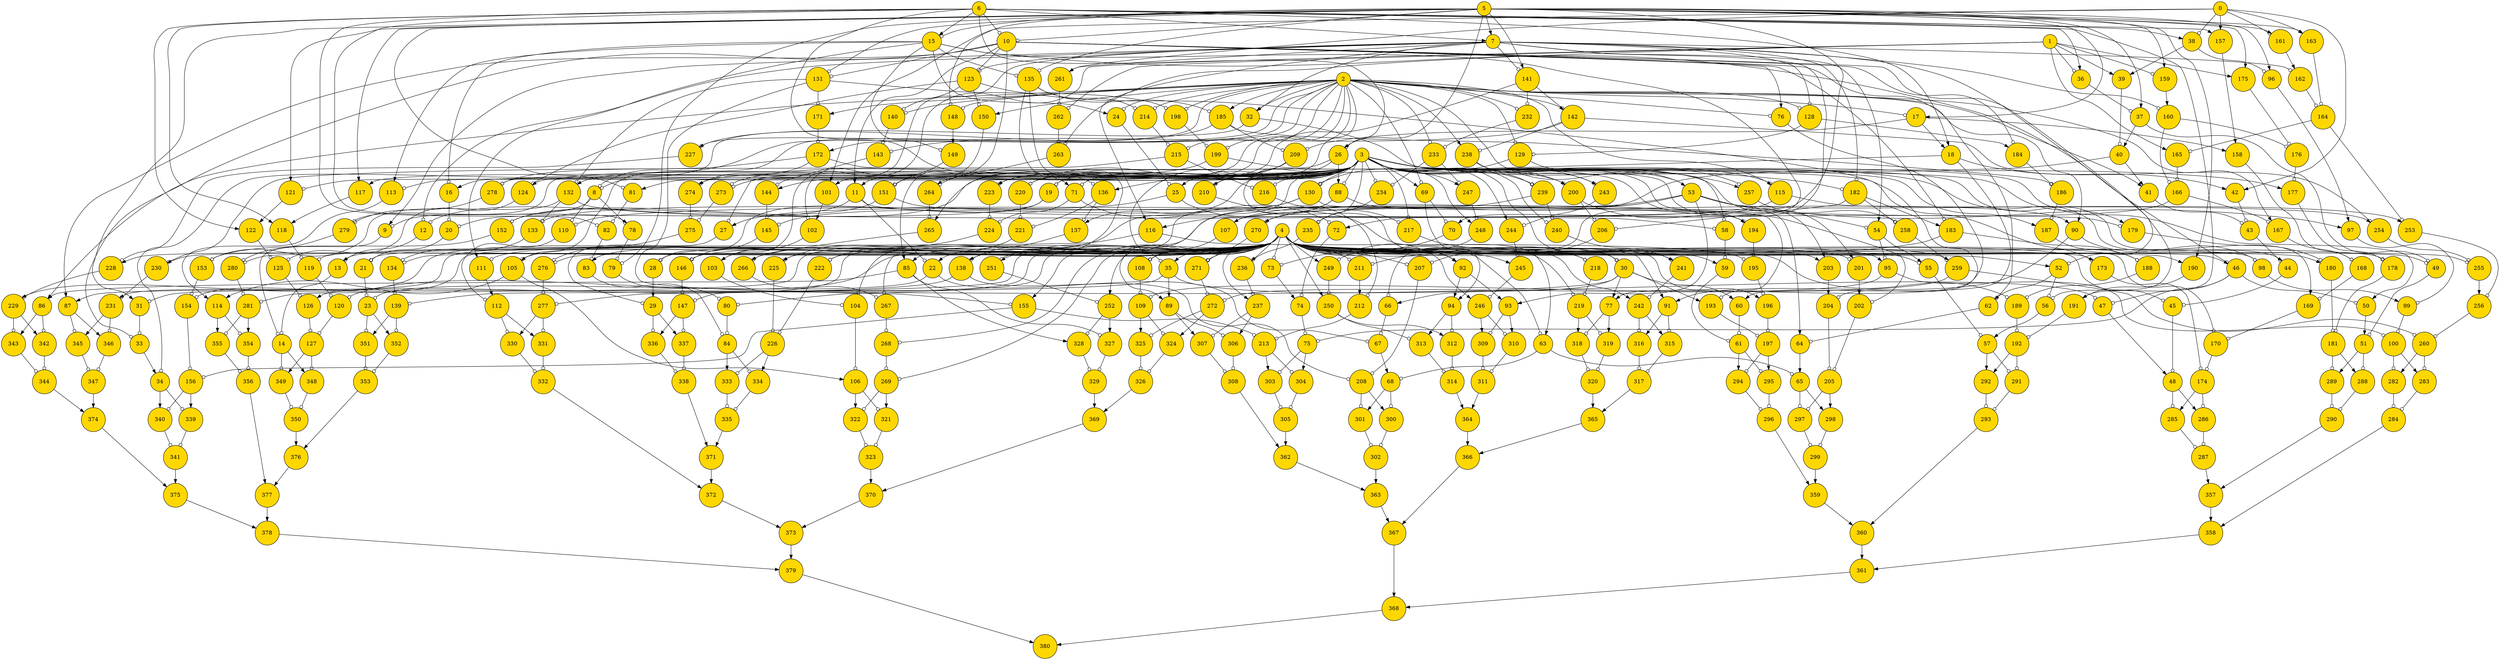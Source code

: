 digraph 0{
	0,1,2,3,4,5,6,7,8,9,10,11,12,13,14,15,16,17,18,19,20,21,22,23,24,25,26,27,28,29,30,31,32,33,34,35,36,37,38,39,40,41,42,43,44,45,46,47,48,49,50,51,52,53,54,55,56,57,58,59,60,61,62,63,64,65,66,67,68,69,70,71,72,73,74,75,76,77,78,79,80,81,82,83,84,85,86,87,88,89,90,91,92,93,94,95,96,97,98,99,100,101,102,103,104,105,106,107,108,109,110,111,112,113,114,115,116,117,118,119,120,121,122,123,124,125,126,127,128,129,130,131,132,133,134,135,136,137,138,139,140,141,142,143,144,145,146,147,148,149,150,151,152,153,154,155,156,157,158,159,160,161,162,163,164,165,166,167,168,169,170,171,172,173,174,175,176,177,178,179,180,181,182,183,184,185,186,187,188,189,190,191,192,193,194,195,196,197,198,199,200,201,202,203,204,205,206,207,208,209,210,211,212,213,214,215,216,217,218,219,220,221,222,223,224,225,226,227,228,229,230,231,232,233,234,235,236,237,238,239,240,241,242,243,244,245,246,247,248,249,250,251,252,253,254,255,256,257,258,259,260,261,262,263,264,265,266,267,268,269,270,271,272,273,274,275,276,277,278,279,280,281,282,283,284,285,286,287,288,289,290,291,292,293,294,295,296,297,298,299,300,301,302,303,304,305,306,307,308,309,310,311,312,313,314,315,316,317,318,319,320,321,322,323,324,325,326,327,328,329,330,331,332,333,334,335,336,337,338,339,340,341,342,343,344,345,346,347,348,349,350,351,352,353,354,355,356,357,358,359,360,361,362,363,364,365,366,367,368,369,370,371,372,373,374,375,376,377,378,379,380[shape=circle,style=filled,fillcolor=gold,height="0.3"];
6->7[];
5->7[];
3->8[arrowhead=odot];
2->8[arrowhead=odot];
8->9[arrowhead=odot];
7->9[];
6->10[arrowhead=odot];
5->10[arrowhead=odot];
10->11[];
3->11[];
11->12[arrowhead=odot];
7->12[arrowhead=odot];
12->13[arrowhead=odot];
4->13[];
13->14[arrowhead=odot];
9->14[arrowhead=odot];
6->15[];
5->15[arrowhead=odot];
15->16[arrowhead=odot];
3->16[];
5->17[];
2->17[arrowhead=odot];
17->18[];
6->18[];
18->19[arrowhead=odot];
3->19[arrowhead=odot];
19->20[arrowhead=odot];
16->20[arrowhead=odot];
20->21[arrowhead=odot];
4->21[arrowhead=odot];
11->22[arrowhead=odot];
4->22[];
22->23[arrowhead=odot];
21->23[arrowhead=odot];
15->24[];
2->24[arrowhead=odot];
24->25[arrowhead=odot];
3->25[];
6->26[arrowhead=odot];
5->26[];
26->27[arrowhead=odot];
25->27[];
19->28[arrowhead=odot];
4->28[arrowhead=odot];
28->29[];
27->29[arrowhead=odot];
4->30[arrowhead=odot];
3->30[arrowhead=odot];
30->31[arrowhead=odot];
5->31[];
7->32[];
2->32[];
31->33[arrowhead=odot];
10->33[arrowhead=odot];
33->34[];
32->34[arrowhead=odot];
4->35[];
2->35[arrowhead=odot];
6->36[];
1->36[arrowhead=odot];
36->37[arrowhead=odot];
5->37[];
6->38[];
0->38[arrowhead=odot];
38->39[];
1->39[];
39->40[arrowhead=odot];
37->40[];
40->41[];
2->41[];
18->42[];
0->42[];
42->43[arrowhead=odot];
41->43[arrowhead=odot];
43->44[arrowhead=odot];
3->44[];
44->45[arrowhead=odot];
4->45[arrowhead=odot];
15->46[arrowhead=odot];
4->46[];
46->47[arrowhead=odot];
35->47[arrowhead=odot];
47->48[];
45->48[arrowhead=odot];
37->49[arrowhead=odot];
4->49[arrowhead=odot];
46->50[arrowhead=odot];
3->50[];
50->51[];
49->51[arrowhead=odot];
7->52[arrowhead=odot];
4->52[];
3->53[];
2->53[];
53->54[arrowhead=odot];
7->54[];
54->55[];
4->55[arrowhead=odot];
52->56[arrowhead=odot];
10->56[arrowhead=odot];
56->57[];
55->57[arrowhead=odot];
32->58[arrowhead=odot];
11->58[arrowhead=odot];
58->59[arrowhead=odot];
4->59[];
30->60[];
18->60[];
60->61[arrowhead=odot];
59->61[arrowhead=odot];
52->62[];
10->62[arrowhead=odot];
25->63[];
4->63[arrowhead=odot];
62->64[arrowhead=odot];
3->64[];
64->65[];
63->65[arrowhead=odot];
30->66[];
7->66[arrowhead=odot];
66->67[arrowhead=odot];
22->67[arrowhead=odot];
67->68[];
63->68[arrowhead=odot];
3->69[];
2->69[arrowhead=odot];
69->70[arrowhead=odot];
15->70[];
6->71[];
3->71[arrowhead=odot];
71->72[arrowhead=odot];
5->72[];
70->73[arrowhead=odot];
4->73[arrowhead=odot];
73->74[];
72->74[arrowhead=odot];
74->75[arrowhead=odot];
46->75[arrowhead=odot];
10->76[];
2->76[arrowhead=odot];
76->77[];
30->77[];
8->78[arrowhead=odot];
6->78[];
78->79[arrowhead=odot];
5->79[arrowhead=odot];
79->80[arrowhead=odot];
4->80[arrowhead=odot];
5->81[arrowhead=odot];
3->81[];
81->82[arrowhead=odot];
6->82[arrowhead=odot];
82->83[arrowhead=odot];
4->83[];
83->84[arrowhead=odot];
80->84[arrowhead=odot];
10->85[];
4->85[];
85->86[];
2->86[];
35->87[];
10->87[];
26->88[];
3->88[arrowhead=odot];
88->89[];
35->89[];
88->90[];
2->90[];
90->91[];
4->91[];
26->92[];
4->92[];
92->93[];
53->93[];
92->94[];
69->94[];
54->95[arrowhead=odot];
4->95[];
38->96[arrowhead=odot];
5->96[];
96->97[];
53->97[];
90->98[arrowhead=odot];
4->98[arrowhead=odot];
98->99[];
97->99[arrowhead=odot];
99->100[arrowhead=odot];
95->100[arrowhead=odot];
3->101[];
0->101[];
101->102[];
1->102[arrowhead=odot];
102->103[];
7->103[];
103->104[arrowhead=odot];
88->104[arrowhead=odot];
4->105[arrowhead=odot];
2->105[];
105->106[];
104->106[arrowhead=odot];
53->107[];
40->107[];
107->108[arrowhead=odot];
4->108[arrowhead=odot];
108->109[arrowhead=odot];
95->109[arrowhead=odot];
53->110[arrowhead=odot];
8->110[arrowhead=odot];
15->111[];
4->111[arrowhead=odot];
111->112[];
110->112[arrowhead=odot];
15->113[];
3->113[arrowhead=odot];
113->114[];
105->114[];
3->115[arrowhead=odot];
2->115[];
115->116[];
7->116[];
5->117[];
3->117[];
117->118[];
6->118[];
118->119[arrowhead=odot];
116->119[arrowhead=odot];
119->120[arrowhead=odot];
4->120[arrowhead=odot];
5->121[];
3->121[arrowhead=odot];
121->122[];
6->122[];
10->123[arrowhead=odot];
7->123[arrowhead=odot];
123->124[arrowhead=odot];
3->124[];
124->125[arrowhead=odot];
122->125[arrowhead=odot];
125->126[arrowhead=odot];
4->126[];
126->127[arrowhead=odot];
120->127[arrowhead=odot];
7->128[arrowhead=odot];
2->128[arrowhead=odot];
128->129[arrowhead=odot];
2->129[arrowhead=odot];
129->130[arrowhead=odot];
3->130[arrowhead=odot];
10->131[arrowhead=odot];
5->131[arrowhead=odot];
131->132[arrowhead=odot];
3->132[];
132->133[arrowhead=odot];
130->133[arrowhead=odot];
133->134[arrowhead=odot];
4->134[arrowhead=odot];
15->135[arrowhead=odot];
5->135[arrowhead=odot];
135->136[arrowhead=odot];
3->136[];
136->137[arrowhead=odot];
3->137[];
137->138[arrowhead=odot];
4->138[];
138->139[arrowhead=odot];
134->139[arrowhead=odot];
123->140[arrowhead=odot];
2->140[arrowhead=odot];
7->141[arrowhead=odot];
5->141[];
141->142[arrowhead=odot];
2->142[];
142->143[arrowhead=odot];
140->143[arrowhead=odot];
143->144[arrowhead=odot];
3->144[];
144->145[arrowhead=odot];
130->145[arrowhead=odot];
145->146[arrowhead=odot];
4->146[arrowhead=odot];
146->147[arrowhead=odot];
4->147[arrowhead=odot];
5->148[arrowhead=odot];
2->148[arrowhead=odot];
148->149[];
15->149[arrowhead=odot];
123->150[arrowhead=odot];
2->150[];
150->151[arrowhead=odot];
149->151[arrowhead=odot];
151->152[arrowhead=odot];
3->152[arrowhead=odot];
152->153[arrowhead=odot];
132->153[arrowhead=odot];
153->154[arrowhead=odot];
4->154[arrowhead=odot];
131->155[arrowhead=odot];
4->155[];
155->156[arrowhead=odot];
154->156[arrowhead=odot];
6->157[];
0->157[];
157->158[];
17->158[];
5->159[];
1->159[arrowhead=odot];
159->160[];
7->160[arrowhead=odot];
5->161[];
0->161[arrowhead=odot];
161->162[];
7->162[arrowhead=odot];
5->163[];
0->163[];
163->164[arrowhead=odot];
162->164[arrowhead=odot];
164->165[arrowhead=odot];
1->165[];
165->166[arrowhead=odot];
160->166[arrowhead=odot];
166->167[arrowhead=odot];
2->167[];
167->168[arrowhead=odot];
158->168[arrowhead=odot];
168->169[arrowhead=odot];
3->169[];
169->170[arrowhead=odot];
4->170[arrowhead=odot];
131->171[arrowhead=odot];
2->171[];
171->172[arrowhead=odot];
2->172[];
172->173[arrowhead=odot];
4->173[];
173->174[arrowhead=odot];
170->174[arrowhead=odot];
5->175[];
1->175[];
175->176[arrowhead=odot];
160->176[arrowhead=odot];
176->177[arrowhead=odot];
3->177[];
177->178[arrowhead=odot];
4->178[arrowhead=odot];
132->179[arrowhead=odot];
3->179[];
179->180[arrowhead=odot];
4->180[];
180->181[arrowhead=odot];
178->181[arrowhead=odot];
7->182[arrowhead=odot];
3->182[arrowhead=odot];
182->183[];
10->183[arrowhead=odot];
128->184[];
10->184[arrowhead=odot];
135->185[arrowhead=odot];
2->185[];
185->186[arrowhead=odot];
184->186[arrowhead=odot];
186->187[arrowhead=odot];
3->187[];
187->188[arrowhead=odot];
183->188[arrowhead=odot];
188->189[arrowhead=odot];
4->189[arrowhead=odot];
5->190[];
4->190[];
190->191[];
6->191[];
191->192[arrowhead=odot];
189->192[arrowhead=odot];
130->193[arrowhead=odot];
30->193[];
151->194[arrowhead=odot];
3->194[];
194->195[arrowhead=odot];
116->195[arrowhead=odot];
195->196[arrowhead=odot];
4->196[];
196->197[arrowhead=odot];
193->197[arrowhead=odot];
131->198[arrowhead=odot];
2->198[arrowhead=odot];
198->199[arrowhead=odot];
2->199[arrowhead=odot];
199->200[arrowhead=odot];
3->200[];
4->201[arrowhead=odot];
3->201[];
201->202[];
200->202[arrowhead=odot];
4->203[];
3->203[];
203->204[];
123->204[arrowhead=odot];
204->205[arrowhead=odot];
202->205[arrowhead=odot];
200->206[arrowhead=odot];
182->206[arrowhead=odot];
206->207[arrowhead=odot];
4->207[arrowhead=odot];
207->208[arrowhead=odot];
138->208[arrowhead=odot];
185->209[arrowhead=odot];
17->209[arrowhead=odot];
209->210[arrowhead=odot];
3->210[];
183->211[arrowhead=odot];
4->211[arrowhead=odot];
211->212[];
210->212[arrowhead=odot];
212->213[arrowhead=odot];
155->213[arrowhead=odot];
135->214[arrowhead=odot];
2->214[arrowhead=odot];
214->215[arrowhead=odot];
2->215[arrowhead=odot];
215->216[arrowhead=odot];
3->216[arrowhead=odot];
216->217[arrowhead=odot];
3->217[arrowhead=odot];
217->218[arrowhead=odot];
4->218[arrowhead=odot];
218->219[arrowhead=odot];
4->219[arrowhead=odot];
209->220[arrowhead=odot];
3->220[arrowhead=odot];
220->221[arrowhead=odot];
136->221[arrowhead=odot];
221->222[arrowhead=odot];
4->222[arrowhead=odot];
141->223[arrowhead=odot];
3->223[];
223->224[arrowhead=odot];
71->224[arrowhead=odot];
224->225[arrowhead=odot];
4->225[];
225->226[arrowhead=odot];
222->226[arrowhead=odot];
185->227[arrowhead=odot];
2->227[];
227->228[arrowhead=odot];
4->228[];
228->229[arrowhead=odot];
4->229[];
215->230[arrowhead=odot];
4->230[];
230->231[arrowhead=odot];
4->231[];
141->232[arrowhead=odot];
2->232[arrowhead=odot];
232->233[arrowhead=odot];
2->233[arrowhead=odot];
233->234[arrowhead=odot];
3->234[arrowhead=odot];
234->235[arrowhead=odot];
3->235[arrowhead=odot];
235->236[arrowhead=odot];
4->236[];
236->237[arrowhead=odot];
4->237[];
142->238[arrowhead=odot];
2->238[];
238->239[arrowhead=odot];
3->239[arrowhead=odot];
239->240[arrowhead=odot];
3->240[arrowhead=odot];
240->241[arrowhead=odot];
4->241[];
241->242[arrowhead=odot];
4->242[];
238->243[arrowhead=odot];
3->243[];
243->244[arrowhead=odot];
3->244[];
244->245[arrowhead=odot];
4->245[];
245->246[arrowhead=odot];
4->246[];
233->247[arrowhead=odot];
3->247[];
247->248[arrowhead=odot];
3->248[];
248->249[arrowhead=odot];
4->249[];
249->250[arrowhead=odot];
4->250[];
135->251[arrowhead=odot];
4->251[];
251->252[arrowhead=odot];
4->252[];
164->253[arrowhead=odot];
53->253[];
142->254[arrowhead=odot];
115->254[];
254->255[arrowhead=odot];
4->255[arrowhead=odot];
255->256[];
253->256[arrowhead=odot];
129->257[arrowhead=odot];
3->257[];
257->258[arrowhead=odot];
182->258[arrowhead=odot];
258->259[arrowhead=odot];
4->259[];
259->260[arrowhead=odot];
256->260[arrowhead=odot];
7->261[];
0->261[];
261->262[arrowhead=odot];
1->262[arrowhead=odot];
262->263[arrowhead=odot];
1->263[arrowhead=odot];
263->264[arrowhead=odot];
2->264[];
264->265[arrowhead=odot];
2->265[];
265->266[arrowhead=odot];
3->266[];
266->267[arrowhead=odot];
239->267[arrowhead=odot];
267->268[arrowhead=odot];
4->268[arrowhead=odot];
268->269[arrowhead=odot];
4->269[arrowhead=odot];
166->270[arrowhead=odot];
53->270[];
270->271[arrowhead=odot];
4->271[arrowhead=odot];
271->272[arrowhead=odot];
259->272[arrowhead=odot];
199->273[arrowhead=odot];
3->273[arrowhead=odot];
172->274[arrowhead=odot];
3->274[];
274->275[arrowhead=odot];
273->275[arrowhead=odot];
275->276[arrowhead=odot];
4->276[arrowhead=odot];
276->277[arrowhead=odot];
4->277[arrowhead=odot];
172->278[arrowhead=odot];
3->278[arrowhead=odot];
278->279[arrowhead=odot];
3->279[arrowhead=odot];
279->280[arrowhead=odot];
4->280[arrowhead=odot];
280->281[arrowhead=odot];
4->281[arrowhead=odot];
260->282[];
100->282[arrowhead=odot];
260->283[arrowhead=odot];
100->283[];
283->284[arrowhead=odot];
282->284[arrowhead=odot];
174->285[];
48->285[arrowhead=odot];
174->286[arrowhead=odot];
48->286[];
286->287[arrowhead=odot];
285->287[arrowhead=odot];
181->288[];
51->288[arrowhead=odot];
181->289[arrowhead=odot];
51->289[];
289->290[arrowhead=odot];
288->290[arrowhead=odot];
192->291[arrowhead=odot];
57->291[arrowhead=odot];
192->292[];
57->292[];
292->293[arrowhead=odot];
291->293[arrowhead=odot];
197->294[arrowhead=odot];
61->294[];
197->295[];
61->295[arrowhead=odot];
295->296[arrowhead=odot];
294->296[arrowhead=odot];
205->297[arrowhead=odot];
65->297[arrowhead=odot];
205->298[];
65->298[];
298->299[arrowhead=odot];
297->299[arrowhead=odot];
208->300[];
68->300[arrowhead=odot];
208->301[arrowhead=odot];
68->301[];
301->302[arrowhead=odot];
300->302[arrowhead=odot];
213->303[];
75->303[arrowhead=odot];
213->304[arrowhead=odot];
75->304[];
304->305[arrowhead=odot];
303->305[arrowhead=odot];
237->306[];
89->306[arrowhead=odot];
237->307[arrowhead=odot];
89->307[];
307->308[arrowhead=odot];
306->308[arrowhead=odot];
246->309[];
93->309[arrowhead=odot];
246->310[arrowhead=odot];
93->310[];
310->311[arrowhead=odot];
309->311[arrowhead=odot];
250->312[];
94->312[arrowhead=odot];
250->313[arrowhead=odot];
94->313[];
313->314[arrowhead=odot];
312->314[arrowhead=odot];
242->315[];
91->315[arrowhead=odot];
242->316[arrowhead=odot];
91->316[];
316->317[arrowhead=odot];
315->317[arrowhead=odot];
219->318[];
77->318[arrowhead=odot];
219->319[arrowhead=odot];
77->319[];
319->320[arrowhead=odot];
318->320[arrowhead=odot];
269->321[];
106->321[arrowhead=odot];
269->322[arrowhead=odot];
106->322[];
322->323[arrowhead=odot];
321->323[arrowhead=odot];
272->324[];
109->324[arrowhead=odot];
272->325[arrowhead=odot];
109->325[];
325->326[arrowhead=odot];
324->326[arrowhead=odot];
252->327[];
85->327[arrowhead=odot];
252->328[arrowhead=odot];
85->328[];
328->329[arrowhead=odot];
327->329[arrowhead=odot];
277->330[];
112->330[arrowhead=odot];
277->331[arrowhead=odot];
112->331[];
331->332[arrowhead=odot];
330->332[arrowhead=odot];
226->333[arrowhead=odot];
84->333[];
226->334[];
84->334[arrowhead=odot];
334->335[arrowhead=odot];
333->335[arrowhead=odot];
147->336[];
29->336[arrowhead=odot];
147->337[arrowhead=odot];
29->337[];
337->338[arrowhead=odot];
336->338[arrowhead=odot];
156->339[];
34->339[arrowhead=odot];
156->340[arrowhead=odot];
34->340[];
340->341[arrowhead=odot];
339->341[arrowhead=odot];
229->342[];
86->342[arrowhead=odot];
229->343[arrowhead=odot];
86->343[];
343->344[arrowhead=odot];
342->344[arrowhead=odot];
231->345[];
87->345[arrowhead=odot];
231->346[arrowhead=odot];
87->346[];
346->347[arrowhead=odot];
345->347[arrowhead=odot];
127->348[arrowhead=odot];
14->348[];
127->349[];
14->349[arrowhead=odot];
349->350[arrowhead=odot];
348->350[arrowhead=odot];
139->351[];
23->351[arrowhead=odot];
139->352[arrowhead=odot];
23->352[];
352->353[arrowhead=odot];
351->353[arrowhead=odot];
281->354[];
114->354[arrowhead=odot];
281->355[arrowhead=odot];
114->355[];
355->356[arrowhead=odot];
354->356[arrowhead=odot];
290->357[];
287->357[];
357->358[];
284->358[];
299->359[];
296->359[];
359->360[];
293->360[];
360->361[];
358->361[];
308->362[];
305->362[];
362->363[];
302->363[];
314->364[];
311->364[];
320->365[];
317->365[];
365->366[];
364->366[];
366->367[];
363->367[];
367->368[];
361->368[];
329->369[];
326->369[];
369->370[];
323->370[];
338->371[];
335->371[];
371->372[];
332->372[];
372->373[];
370->373[];
347->374[];
344->374[];
374->375[];
341->375[];
353->376[];
350->376[];
376->377[];
356->377[];
377->378[];
375->378[];
378->379[];
373->379[];
379->380[];
368->380[];
}

